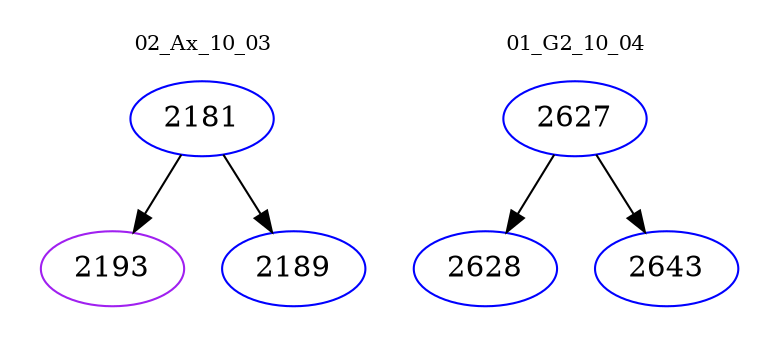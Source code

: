 digraph{
subgraph cluster_0 {
color = white
label = "02_Ax_10_03";
fontsize=10;
T0_2181 [label="2181", color="blue"]
T0_2181 -> T0_2193 [color="black"]
T0_2193 [label="2193", color="purple"]
T0_2181 -> T0_2189 [color="black"]
T0_2189 [label="2189", color="blue"]
}
subgraph cluster_1 {
color = white
label = "01_G2_10_04";
fontsize=10;
T1_2627 [label="2627", color="blue"]
T1_2627 -> T1_2628 [color="black"]
T1_2628 [label="2628", color="blue"]
T1_2627 -> T1_2643 [color="black"]
T1_2643 [label="2643", color="blue"]
}
}
